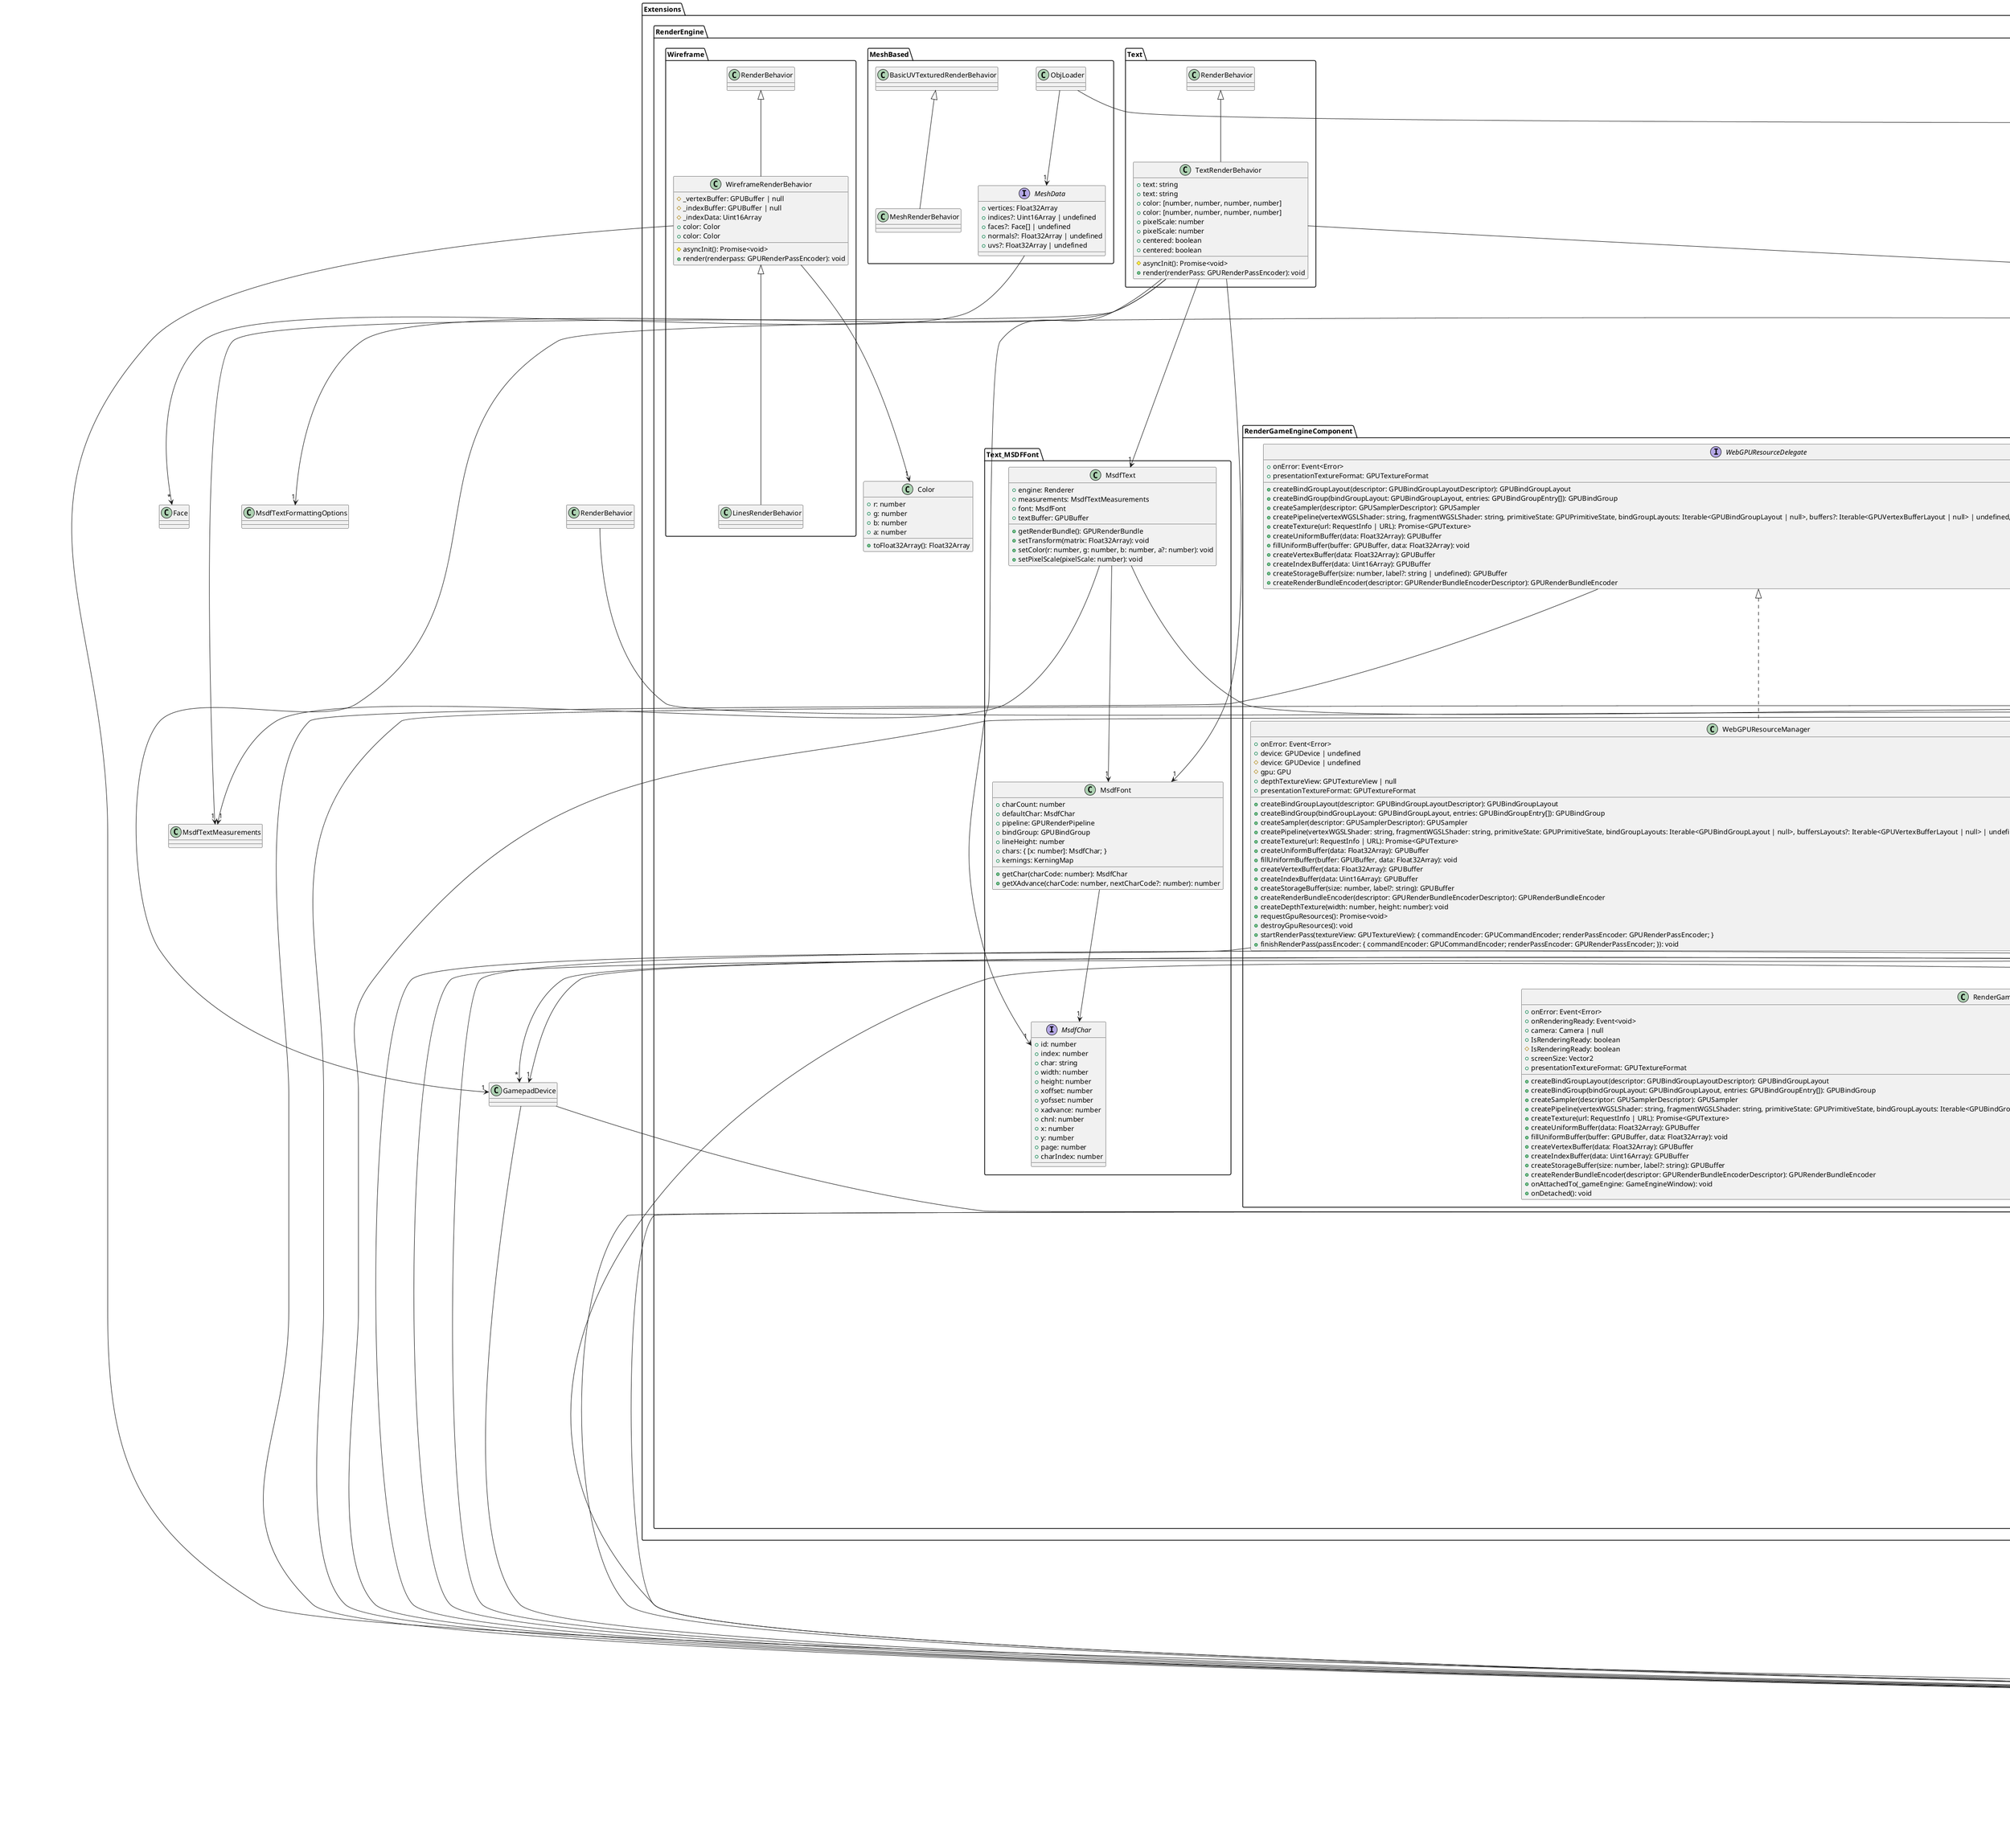 @startuml
package Core {

abstract class GameEngineComponent {
    #attachedEngine: GameEngineWindow | null
    +onAttachedTo(gameEngine: GameEngineWindow): void
    +onDetached(): void
}
class GameEngineWindow {
    +root: RootGameObject
    +injectionContainer: DependencyContainer
    +addGameComponent(component: GameEngineComponent): void
    +getEngineComponent(componentClass: abstract new (...args: any[]) => T): T | null
    +dispose(): void
}
class RootGameObject extends GameObject {
    +gameWindowInstance: GameEngineWindow
}
class GameObject {
    +transform: Transform
    +onBehaviorListChanged: Event<void>
    +onBehaviorAdded: Event<Behavior>
    +onBehaviorRemoved: Event<Behavior>
    +onChildAdded: Event<GameObject>
    +onChildRemoved: Event<GameObject>
    +parent: GameObject | null
    +children: GameObject[]
    +root: RootGameObject | null
    +name: string
    #_root: RootGameObject | null
    +getAllChildren(): GameObject[]
    +addChild(gameObject: GameObject): void
    +removeChild(gameObject: GameObject): void
    +addBehavior(behavior: Behavior): void
    +removeBehavior(behavior: Behavior): void
    +getFirstBehavior(BehaviorClass: abstract new (...args: any[]) => T): T | null
    +getBehaviors(BehaviorClass: abstract new (...args: any[]) => T): T[]
    +getAllBehaviors(): Behavior[]
    +destroy(): void
    +fillDependencies(target: any): void
    #onParentChange(): void
}
abstract class Behavior {
    +setup(attachedOn: GameObject): void
    +detach(from: GameObject): void
    #onEnable(): void
    #onDisable(): void
    +tick(_deltaTime: number): void
}
class LogicBehavior<T> extends Behavior {
    +onDataChanged: Event<T>
    #gameObject: GameObject
    #data: T
    +setup(attachedOn: GameObject): void
    #notifyDataChanged(): void
}
abstract class InputBehavior extends Behavior {
    +setup(attachedOn: GameObject): void
    #getLogicBehavior(BehaviorClass: abstract new (...args: any[]) => T): T | null
}
abstract class OutputBehavior extends Behavior {
    +setup(attachedOn: GameObject): void
    #observe(BehaviorClass: abstract new (...args: any[]) => T, observer: (data: U) => void): void
    #transform: Transform
}

    package Caching {

class AsyncCache<T> {
    +get(key: RequestInfo | URL, factory: () => Promise<T>): Promise<T>
    +clear(): void
    +remove(key: RequestInfo | URL): void
}

    }
    package DependencyInjection {

class DependencyContainer {
    +register(token: Token<T>, instance: T): void
    +unregister(token: Token<T>): void
    +resolve(token: Token<T>): T
    +exists(token: Token<T>): boolean
}

    }
    package EventSystem {

class Event<T> {
    +addObserver(observer: (data: T) => void): void
    +removeObserver(observer: (data: T) => void): void
    +removeObservers(): void
    +emit(data: T): void
}

    }
    package Initialisation {

class Sprunk {
}

    }
    package MathStructures {

class MathUtility {
}
class Vector2 {
    +x: number
    +y: number
    +length: number
    +dotProduct(vector: Vector2): number
    +angleBetween(vector: Vector2): number
    +add(vector: Vector2): Vector2
    +sub(vector: Vector2): Vector2
    +rotate(angle: number): Vector2
    +scale(scalar: number): Vector2
    +scaleAxis(vector: Vector2): Vector2
    +normalize(): Vector2
    +clone(): Vector2
    +toVector3(z?: number): Vector3
}
class Vector3 {
    +x: number
    +y: number
    +z: number
    +length: number
    +dotProduct(vector: Vector3): number
    +crossProduct(vector: Vector3): Vector3
    +angleBetween(vector: Vector3): number
    +add(vector: Vector3): Vector3
    +sub(vector: Vector3): Vector3
    +scale(scalar: number): Vector3
    +scaleAxis(vector: Vector3): Vector3
    +normalize(): Vector3
    +clone(): Vector3
    +rotate(quaternion: Quaternion): Vector3
    +toVector2(): Vector2
    +setFromVector2(vector: Vector2): this
    +setFromVector3(vector: Vector3): void
    +set(x: number, y: number, z: number): Vector3
}
class Quaternion {
    +w: number
    +x: number
    +y: number
    +z: number
    +normalize(): Quaternion
    +toEulerAngles(order?: EulerOrder): Vector3
    +setFromVectorEulerAngles(vector3: Vector3, order?: EulerOrder): Quaternion
    +setFromEulerAngles(pitch: number, yaw: number, roll: number, order?: EulerOrder): Quaternion
    +rotate(q: Quaternion): Quaternion
    +multiply(q: Quaternion): Quaternion
    +lerp(q1: Quaternion, q2: Quaternion, t: number): Quaternion
    +conjugate(): Quaternion
    +magnitudeSquared(): number
    +inverse(): Quaternion
    +clone(): Quaternion
    +setFromQuaternion(q: Quaternion): Quaternion
    +set(w: number, x: number, y: number, z: number): Quaternion
    +rotateAroundAxis(axis: Vector3, angle: number): Quaternion
}
class Transform {
    +position: Vector3
    +rotation: Quaternion
    +scale: Vector3
    +worldPosition: Vector3
    +worldRotation: Quaternion
    +worldScale: Vector3
    +worldToLocalPosition(worldPosition: Vector3): Vector3
    +forward: Vector3
    +right: Vector3
    +top: Vector3
}

    }
    package Tickers {

interface Ticker {
    +onTick: Event<number>
}
class AnimationFrameTimeTicker implements Ticker {
    +onTick: Event<number>
}
class FixedTimeTicker implements Ticker {
    +onTick: Event<number>
}

    }
    package Utilities {

class ArrayUtility {
}

    }
}
package Extensions {
    package AudioEngine {

class AudioBehavior extends OutputBehavior {
    +isPlaying: boolean
    +playbackHistory: { timestamp: number; playbackRate: number; }[]
    +reinitialize(): void
    +setAudio(audio: string): Promise<void>
    +getTimestamp(): number
    +play(audio?: string | null): Promise<void>
    +stop(): Promise<void>
    +pause(): Promise<void>
    +setVolume(volume: number): void
    +setPitch(pitch: number): void
    +setLoop(loop: boolean): void
    +getLoop(): boolean
}

    }
    package Debugger {

class DraggableElement {
}
class GameObjectDebugger {
    +title(title: string): void
    +render(rootObject: GameObject): void
}
class ResizableElement {
}

    }
    package InputSystem {

abstract class Device {
    +onAnyChange: Event<void>
}
class GamepadDevice extends Device {
    +onButtonDown: Event<number>
    +onButtonUp: Event<number>
    +onAxisChange: Event<{ index: number; value: Vector2; }>
    #gamepad: Gamepad
    +index: number
    +pollGamepadOnce(freshGamepad: Gamepad): void
}
class GamepadManager {
    +onGamepadConnected: Event<GamepadDevice>
    +onGamepadDisconnected: Event<GamepadDevice>
    +getAllGamepads(): GamepadDevice[]
}
class InputGameEngineComponent extends GameEngineComponent {
    +onDeviceAdded: Event<Device>
    +onDeviceRemoved: Event<Device>
    +getDevice(deviceClass: abstract new (...args: any[]) => T): T | null
    +getDevices(deviceClass: abstract new (...args: any[]) => T): T[]
    +addDevice(device: Device): void
    +removeDevice(device: Device): void
}
class Mouse extends Device {
    +onLeftClickUp: Event<void>
    +onLeftClickDown: Event<void>
    +onRightClickUp: Event<void>
    +onRightClickDown: Event<void>
    +onMove: Event<{ position: Vector2; delta: Vector2; }>
    +onScroll: Event<number>
}
class Keyboard extends Device {
    +onKeyDown: Event<string>
    +onKeyUp: Event<string>
}
class DeviceInputBehavior extends InputBehavior {
    #inputEngineComponent: InputGameEngineComponent
    #onEnable(): void
    #onDisable(): void
    +onAnyChange(): void
    +onMouseLeftClickUp(): void
    +onMouseLeftClickDown(): void
    +onMouseRightClickUp(): void
    +onMouseRightClickDown(): void
    +onMouseMove(_data: { position: Vector2; delta: Vector2; }): void
    +onMouseScroll(_data: number): void
    +onKeyboardKeyDown(_key: string): void
    +onKeyboardKeyUp(_key: string): void
    +onGamepadButtonDown(_buttonIndex: number): void
    +onGamepadButtonUp(_buttonIndex: number): void
    +onGamepadAxisChange(_data: { index: number; value: Vector2; }): void
    +onGamepadConnected(_gamepad: GamepadDevice | XboxGamepad): void
    +onGamepadDisconnected(_gamepad: GamepadDevice | XboxGamepad): void
}

    }
    package InputSystem.Gamepads {

class XboxGamepad extends GamepadDevice {
    +onAButtonDown: Event<void>
    +onAButtonUp: Event<void>
    +onBButtonDown: Event<void>
    +onBButtonUp: Event<void>
    +onXButtonDown: Event<void>
    +onXButtonUp: Event<void>
    +onYButtonDown: Event<void>
    +onYButtonUp: Event<void>
    +onStartButtonDown: Event<void>
    +onStartButtonUp: Event<void>
    +onBackButtonDown: Event<void>
    +onBackButtonUp: Event<void>
    +onLeftBumperDown: Event<void>
    +onLeftBumperUp: Event<void>
    +onRightBumperDown: Event<void>
    +onRightBumperUp: Event<void>
    +onLeftTriggerChange: Event<number>
    +onRightTriggerChange: Event<number>
    +onDPadUpDown: Event<void>
    +onDPadUpUp: Event<void>
    +onDPadDownDown: Event<void>
    +onDPadDownUp: Event<void>
    +onDPadLeftDown: Event<void>
    +onDPadLeftUp: Event<void>
    +onDPadRightDown: Event<void>
    +onDPadRightUp: Event<void>
    +onLeftStickChange: Event<Vector2>
    +onRightStickChange: Event<Vector2>
    +onLeftStickButtonDown: Event<void>
    +onLeftStickButtonUp: Event<void>
    +onRightStickButtonDown: Event<void>
    +onRightStickButtonUp: Event<void>
    +onXboxButtonDown: Event<void>
    +onXboxButtonUp: Event<void>
    +pollGamepadOnce(freshGamepad: Gamepad): void
}

    }
    package PhysicsEngine {

class PhysicsBehavior<T> extends LogicBehavior
class PhysicsGameEngineComponent extends GameEngineComponent {
    +rootObject?: GameObject | undefined
    +satCollisionHandler: SatCollisionHandler
    +onAttachedTo(_gameEngine: GameEngineWindow): void
}

    }
    package PhysicsEngine.Colliders {

class Collider extends PhysicsBehavior {
    +rigidbody?: Rigidbody | undefined
    +collide(collisions: Collision[]): void
}
class PolygonCollider extends Collider {
    +vertices: Vector2[]
    +getGravitationCenter(): Vector3
    +getVerticesWithTransform(): Vector2[]
}

    }
    package PhysicsEngine.CollisionHandlers {

interface CollisionHandler {
    +areColliding(a: Collider, b: Collider): Collision | null
}
class SatCollisionHandler implements CollisionHandler {
    +areColliding(a: Collider, b: Collider): Collision | null
    +areCollidingPolygonToPolygon(a: PolygonCollider, b: PolygonCollider): Collision | null
}

    }
    package PhysicsEngine.Rigidbodies {

class Rigidbody extends LogicBehavior {
    +mass: number
    +velocity: Vector2
    +restitution: number
    +collider: Collider
    +resolveCollisions(collisions: Collision[]): void
    +resolveCollision(collision: Collision): void
}

    }
    package RenderEngine {

class RenderEngineUtility {
}
class Camera extends OutputBehavior {
    #_renderEngine: RenderGameEngineComponent
    #_projectionMatrix: Float32Array
    #onEnable(): void
    #onDisable(): void
    +screenPointToWorldDirection(screenSpacePosition: Vector2): Vector3
    +fov: number
    +fov: number
    +aspect: number
    +aspect: number
    +near: number
    +near: number
    +far: number
    +far: number
    +getMVPMatrix(modelMatrix: Float32Array): Float32Array
    +worldPosition: Vector3
    +worldRotation: Quaternion
}
abstract class RenderBehavior extends OutputBehavior {
    #_renderEngine: Renderer
    #_pipeline: GPURenderPipeline | null
    #_bindGroupLayouts: GPUBindGroupLayout[] | null
    #_mvpUniformBuffer: GPUBuffer | null
    #onEnable(): void
    #onDisable(): void
    #asyncInit(): Promise<void>
    +render(renderpass: GPURenderPassEncoder): void
}
class BasicUVTexturedRenderBehavior extends RenderBehavior {
    #_vertexBuffer: GPUBuffer | null
    #_indexBuffer: GPUBuffer | null
    #_indexData: Uint16Array
    #_spriteTexture: GPUTexture | null
    #_bindGroup: GPUBindGroup | null
    #asyncInit(): Promise<void>
    +render(renderpass: GPURenderPassEncoder): void
}
class Color {
    +r: number
    +g: number
    +b: number
    +a: number
    +toFloat32Array(): Float32Array
}
class SpriteRenderBehavior extends BasicUVTexturedRenderBehavior

    }
    package RenderEngine.MeshBased {

interface MeshData {
    +vertices: Float32Array
    +indices?: Uint16Array | undefined
    +faces?: Face[] | undefined
    +normals?: Float32Array | undefined
    +uvs?: Float32Array | undefined
}
class MeshRenderBehavior extends BasicUVTexturedRenderBehavior
class ObjLoader {
}

    }
    package RenderEngine.RenderGameEngineComponent {

interface WebGPUResourceDelegate {
    +onError: Event<Error>
    +createBindGroupLayout(descriptor: GPUBindGroupLayoutDescriptor): GPUBindGroupLayout
    +createBindGroup(bindGroupLayout: GPUBindGroupLayout, entries: GPUBindGroupEntry[]): GPUBindGroup
    +createSampler(descriptor: GPUSamplerDescriptor): GPUSampler
    +createPipeline(vertexWGSLShader: string, fragmentWGSLShader: string, primitiveState: GPUPrimitiveState, bindGroupLayouts: Iterable<GPUBindGroupLayout | null>, buffers?: Iterable<GPUVertexBufferLayout | null> | undefined, targetBlend?: GPUBlendState | undefined): Promise<GPURenderPipeline>
    +createTexture(url: RequestInfo | URL): Promise<GPUTexture>
    +createUniformBuffer(data: Float32Array): GPUBuffer
    +fillUniformBuffer(buffer: GPUBuffer, data: Float32Array): void
    +createVertexBuffer(data: Float32Array): GPUBuffer
    +createIndexBuffer(data: Uint16Array): GPUBuffer
    +createStorageBuffer(size: number, label?: string | undefined): GPUBuffer
    +createRenderBundleEncoder(descriptor: GPURenderBundleEncoderDescriptor): GPURenderBundleEncoder
    +presentationTextureFormat: GPUTextureFormat
}
class WebGPUResourceManager implements WebGPUResourceDelegate {
    +onError: Event<Error>
    +device: GPUDevice | undefined
    #device: GPUDevice | undefined
    #gpu: GPU
    +depthTextureView: GPUTextureView | null
    +presentationTextureFormat: GPUTextureFormat
    +createBindGroupLayout(descriptor: GPUBindGroupLayoutDescriptor): GPUBindGroupLayout
    +createBindGroup(bindGroupLayout: GPUBindGroupLayout, entries: GPUBindGroupEntry[]): GPUBindGroup
    +createSampler(descriptor: GPUSamplerDescriptor): GPUSampler
    +createPipeline(vertexWGSLShader: string, fragmentWGSLShader: string, primitiveState: GPUPrimitiveState, bindGroupLayouts: Iterable<GPUBindGroupLayout | null>, buffersLayouts?: Iterable<GPUVertexBufferLayout | null> | undefined, targetBlend?: GPUBlendState | undefined): Promise<GPURenderPipeline>
    +createTexture(url: RequestInfo | URL): Promise<GPUTexture>
    +createUniformBuffer(data: Float32Array): GPUBuffer
    +fillUniformBuffer(buffer: GPUBuffer, data: Float32Array): void
    +createVertexBuffer(data: Float32Array): GPUBuffer
    +createIndexBuffer(data: Uint16Array): GPUBuffer
    +createStorageBuffer(size: number, label?: string): GPUBuffer
    +createRenderBundleEncoder(descriptor: GPURenderBundleEncoderDescriptor): GPURenderBundleEncoder
    +createDepthTexture(width: number, height: number): void
    +requestGpuResources(): Promise<void>
    +destroyGpuResources(): void
    +startRenderPass(textureView: GPUTextureView): { commandEncoder: GPUCommandEncoder; renderPassEncoder: GPURenderPassEncoder; }
    +finishRenderPass(passEncoder: { commandEncoder: GPUCommandEncoder; renderPassEncoder: GPURenderPassEncoder; }): void
}
class RenderGameEngineComponent extends GameEngineComponent implements Renderer {
    +onError: Event<Error>
    +onRenderingReady: Event<void>
    +camera: Camera | null
    +IsRenderingReady: boolean
    #IsRenderingReady: boolean
    +screenSize: Vector2
    +createBindGroupLayout(descriptor: GPUBindGroupLayoutDescriptor): GPUBindGroupLayout
    +createBindGroup(bindGroupLayout: GPUBindGroupLayout, entries: GPUBindGroupEntry[]): GPUBindGroup
    +createSampler(descriptor: GPUSamplerDescriptor): GPUSampler
    +createPipeline(vertexWGSLShader: string, fragmentWGSLShader: string, primitiveState: GPUPrimitiveState, bindGroupLayouts: Iterable<GPUBindGroupLayout | null>, buffers?: Iterable<GPUVertexBufferLayout | null> | undefined, targetBlend?: GPUBlendState | undefined): Promise<GPURenderPipeline>
    +createTexture(url: RequestInfo | URL): Promise<GPUTexture>
    +createUniformBuffer(data: Float32Array): GPUBuffer
    +fillUniformBuffer(buffer: GPUBuffer, data: Float32Array): void
    +createVertexBuffer(data: Float32Array): GPUBuffer
    +createIndexBuffer(data: Uint16Array): GPUBuffer
    +createStorageBuffer(size: number, label?: string): GPUBuffer
    +createRenderBundleEncoder(descriptor: GPURenderBundleEncoderDescriptor): GPURenderBundleEncoder
    +presentationTextureFormat: GPUTextureFormat
    +onAttachedTo(_gameEngine: GameEngineWindow): void
    +onDetached(): void
}
interface Renderer extends WebGPUResourceDelegate {
    +onError: Event<Error>
    +onRenderingReady: Event<void>
    +camera: Camera | null
    +IsRenderingReady: boolean
    +screenSize: Vector2
}

    }
    package RenderEngine.Text {

class TextRenderBehavior extends RenderBehavior {
    +text: string
    +text: string
    +color: [number, number, number, number]
    +color: [number, number, number, number]
    +pixelScale: number
    +pixelScale: number
    +centered: boolean
    +centered: boolean
    #asyncInit(): Promise<void>
    +render(renderPass: GPURenderPassEncoder): void
}

    }
    package RenderEngine.Text_MSDFFont {

interface MsdfChar {
    +id: number
    +index: number
    +char: string
    +width: number
    +height: number
    +xoffset: number
    +yofsset: number
    +xadvance: number
    +chnl: number
    +x: number
    +y: number
    +page: number
    +charIndex: number
}
class MsdfFont {
    +charCount: number
    +defaultChar: MsdfChar
    +pipeline: GPURenderPipeline
    +bindGroup: GPUBindGroup
    +lineHeight: number
    +chars: { [x: number]: MsdfChar; }
    +kernings: KerningMap
    +getChar(charCode: number): MsdfChar
    +getXAdvance(charCode: number, nextCharCode?: number): number
}
class MsdfText {
    +engine: Renderer
    +measurements: MsdfTextMeasurements
    +font: MsdfFont
    +textBuffer: GPUBuffer
    +getRenderBundle(): GPURenderBundle
    +setTransform(matrix: Float32Array): void
    +setColor(r: number, g: number, b: number, a?: number): void
    +setPixelScale(pixelScale: number): void
}

    }
    package RenderEngine.Wireframe {

class WireframeRenderBehavior extends RenderBehavior {
    #_vertexBuffer: GPUBuffer | null
    #_indexBuffer: GPUBuffer | null
    #_indexData: Uint16Array
    #asyncInit(): Promise<void>
    +color: Color
    +color: Color
    +render(renderpass: GPURenderPassEncoder): void
}
class LinesRenderBehavior extends WireframeRenderBehavior

    }
}
Transform --> "1" GameObject
GameEngineComponent --> "1" GameEngineWindow
GameEngineWindow --> "*" GameEngineComponent
GameEngineWindow --> "1" RootGameObject
GameEngineWindow --> "1" Ticker
GameEngineWindow --> "1" DependencyContainer
GameEngineWindow --> "1" GameEngineComponent
RootGameObject --> "1" GameEngineWindow
GameObject --> "1" Transform
GameObject --> "1" Event
GameObject --> "1" Behavior
GameObject --> "1" RootGameObject
GameObject --> "*" Behavior
GameObject --> "1" DependencyContainer
Behavior --> "1" GameObject
LogicBehavior --> "1" Event
LogicBehavior --> "1" GameObject
InputBehavior --> "1" GameObject
OutputBehavior --> "1" GameObject
OutputBehavior --> "1" Transform
GamepadManager --> "*" GamepadDevice
InputGameEngineComponent --> "*" Device
PolygonCollider --> "*" Vector2
SatCollisionHandler --> "*" Vector2
PhysicsGameEngineComponent --> "*" Collision
PhysicsGameEngineComponent --> "*" Collider
Sprunk --> "1" GameEngineWindow
Sprunk --> "1" Ticker
Sprunk --> "1" GameEngineComponent
Sprunk --> "1" GameObject
Vector2 --> "1" Vector3
Vector3 --> "1" Quaternion
Vector3 --> "1" Vector2
Quaternion --> "1" Vector3
Transform --> "1" Vector3
Transform --> "1" Quaternion
Ticker --> "1" Event
AnimationFrameTimeTicker --> "1" Event
FixedTimeTicker --> "1" Event
GameObjectDebugger --> "1" GameObject
Device --> "1" Event
GamepadDevice --> "1" Event
GamepadDevice --> "1" Vector2
GamepadManager --> "1" Event
GamepadManager --> "1" GamepadDevice
GamepadManager --> "1" Ticker
InputGameEngineComponent --> "1" Event
InputGameEngineComponent --> "1" Device
InputGameEngineComponent --> "1" GamepadManager
Mouse --> "1" Event
Mouse --> "1" Vector2
Keyboard --> "1" Event
DeviceInputBehavior --> "1" InputGameEngineComponent
DeviceInputBehavior --> "1" Vector2
DeviceInputBehavior --> "1" GamepadDevice
DeviceInputBehavior --> "1" XboxGamepad
XboxGamepad --> "1" Event
XboxGamepad --> "1" Vector2
PhysicsGameEngineComponent --> "1" GameObject
PhysicsGameEngineComponent --> "1" SatCollisionHandler
PhysicsGameEngineComponent --> "1" Ticker
PhysicsGameEngineComponent --> "1" Collider
PhysicsGameEngineComponent --> "1" GameEngineWindow
PhysicsGameEngineComponent --> "1" PolygonCollider
Collision --> "1" Collider
Rigidbody --> "1" Collider
Collider --> "1" Rigidbody
Collider --> "1" Collision
PolygonCollider --> "1" Vector3
CollisionHandler --> "1" Collider
CollisionHandler --> "1" Collision
SatCollisionHandler --> "1" Vector2
SatCollisionHandler --> "1" Collider
SatCollisionHandler --> "1" Collision
SatCollisionHandler --> "1" PolygonCollider
Rigidbody --> "1" Vector2
Rigidbody --> "1" Collision
RenderEngineUtility --> "1" Transform
RenderEngineUtility --> "1" Quaternion
RenderEngineUtility --> "1" Vector2
RenderEngineUtility --> "1" Vector3
Renderer --> "1" Camera
RenderGameEngineComponent --> "1" Camera
Camera --> "1" RenderGameEngineComponent
Camera --> "1" Vector2
Camera --> "1" Vector3
Camera --> "1" Quaternion
RenderBehavior --> "1" Renderer
MeshData --> "*" Face
ObjLoader --> "1" AsyncCache
ObjLoader --> "1" MeshData
WebGPUResourceDelegate --> "1" Event
WebGPUResourceManager --> "1" Event
WebGPUResourceManager --> "1" AsyncCache
RenderGameEngineComponent --> "1" Event
RenderGameEngineComponent --> "1" Vector2
RenderGameEngineComponent --> "1" Ticker
RenderGameEngineComponent --> "1" WebGPUResourceManager
RenderGameEngineComponent --> "1" GameEngineWindow
Renderer --> "1" Event
Renderer --> "1" Vector2
TextRenderBehavior --> "1" MsdfFont
TextRenderBehavior --> "1" MsdfText
TextRenderBehavior --> "1" MsdfTextFormattingOptions
TextRenderBehavior --> "1" MsdfChar
TextRenderBehavior --> "1" MsdfTextMeasurements
TextRenderBehavior --> "1" AsyncCache
MsdfFont --> "1" MsdfChar
MsdfText --> "1" Renderer
MsdfText --> "1" MsdfTextMeasurements
MsdfText --> "1" MsdfFont
WireframeRenderBehavior --> "1" Color
WireframeRenderBehavior --> "1" Event
@enduml